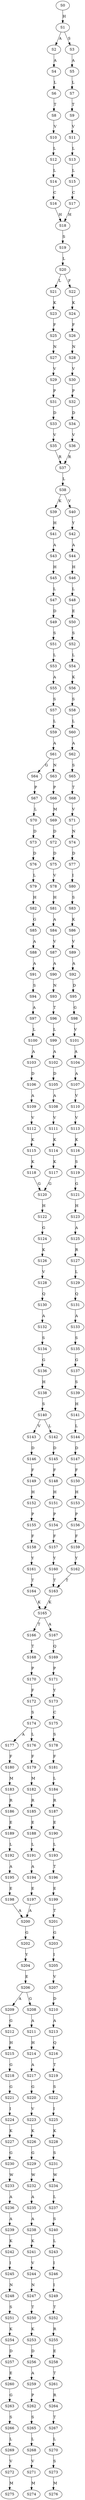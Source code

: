 strict digraph  {
	S0 -> S1 [ label = H ];
	S1 -> S2 [ label = A ];
	S1 -> S3 [ label = S ];
	S2 -> S4 [ label = A ];
	S3 -> S5 [ label = A ];
	S4 -> S6 [ label = L ];
	S5 -> S7 [ label = L ];
	S6 -> S8 [ label = T ];
	S7 -> S9 [ label = T ];
	S8 -> S10 [ label = V ];
	S9 -> S11 [ label = V ];
	S10 -> S12 [ label = L ];
	S11 -> S13 [ label = L ];
	S12 -> S14 [ label = L ];
	S13 -> S15 [ label = L ];
	S14 -> S16 [ label = C ];
	S15 -> S17 [ label = C ];
	S16 -> S18 [ label = H ];
	S17 -> S18 [ label = H ];
	S18 -> S19 [ label = S ];
	S19 -> S20 [ label = L ];
	S20 -> S21 [ label = L ];
	S20 -> S22 [ label = F ];
	S21 -> S23 [ label = K ];
	S22 -> S24 [ label = K ];
	S23 -> S25 [ label = F ];
	S24 -> S26 [ label = F ];
	S25 -> S27 [ label = N ];
	S26 -> S28 [ label = N ];
	S27 -> S29 [ label = V ];
	S28 -> S30 [ label = V ];
	S29 -> S31 [ label = P ];
	S30 -> S32 [ label = P ];
	S31 -> S33 [ label = D ];
	S32 -> S34 [ label = D ];
	S33 -> S35 [ label = V ];
	S34 -> S36 [ label = V ];
	S35 -> S37 [ label = R ];
	S36 -> S37 [ label = R ];
	S37 -> S38 [ label = L ];
	S38 -> S39 [ label = K ];
	S38 -> S40 [ label = V ];
	S39 -> S41 [ label = H ];
	S40 -> S42 [ label = Y ];
	S41 -> S43 [ label = A ];
	S42 -> S44 [ label = A ];
	S43 -> S45 [ label = H ];
	S44 -> S46 [ label = H ];
	S45 -> S47 [ label = L ];
	S46 -> S48 [ label = L ];
	S47 -> S49 [ label = D ];
	S48 -> S50 [ label = E ];
	S49 -> S51 [ label = S ];
	S50 -> S52 [ label = S ];
	S51 -> S53 [ label = L ];
	S52 -> S54 [ label = L ];
	S53 -> S55 [ label = A ];
	S54 -> S56 [ label = K ];
	S55 -> S57 [ label = S ];
	S56 -> S58 [ label = S ];
	S57 -> S59 [ label = L ];
	S58 -> S60 [ label = L ];
	S59 -> S61 [ label = A ];
	S60 -> S62 [ label = A ];
	S61 -> S63 [ label = N ];
	S61 -> S64 [ label = G ];
	S62 -> S65 [ label = S ];
	S63 -> S66 [ label = P ];
	S64 -> S67 [ label = P ];
	S65 -> S68 [ label = T ];
	S66 -> S69 [ label = M ];
	S67 -> S70 [ label = L ];
	S68 -> S71 [ label = V ];
	S69 -> S72 [ label = D ];
	S70 -> S73 [ label = D ];
	S71 -> S74 [ label = N ];
	S72 -> S75 [ label = D ];
	S73 -> S76 [ label = D ];
	S74 -> S77 [ label = D ];
	S75 -> S78 [ label = V ];
	S76 -> S79 [ label = L ];
	S77 -> S80 [ label = I ];
	S78 -> S81 [ label = H ];
	S79 -> S82 [ label = H ];
	S80 -> S83 [ label = S ];
	S81 -> S84 [ label = A ];
	S82 -> S85 [ label = G ];
	S83 -> S86 [ label = K ];
	S84 -> S87 [ label = V ];
	S85 -> S88 [ label = A ];
	S86 -> S89 [ label = V ];
	S87 -> S90 [ label = A ];
	S88 -> S91 [ label = A ];
	S89 -> S92 [ label = A ];
	S90 -> S93 [ label = N ];
	S91 -> S94 [ label = S ];
	S92 -> S95 [ label = D ];
	S93 -> S96 [ label = T ];
	S94 -> S97 [ label = A ];
	S95 -> S98 [ label = G ];
	S96 -> S99 [ label = L ];
	S97 -> S100 [ label = L ];
	S98 -> S101 [ label = V ];
	S99 -> S102 [ label = A ];
	S100 -> S103 [ label = A ];
	S101 -> S104 [ label = A ];
	S102 -> S105 [ label = D ];
	S103 -> S106 [ label = D ];
	S104 -> S107 [ label = A ];
	S105 -> S108 [ label = A ];
	S106 -> S109 [ label = A ];
	S107 -> S110 [ label = V ];
	S108 -> S111 [ label = V ];
	S109 -> S112 [ label = V ];
	S110 -> S113 [ label = V ];
	S111 -> S114 [ label = K ];
	S112 -> S115 [ label = K ];
	S113 -> S116 [ label = K ];
	S114 -> S117 [ label = K ];
	S115 -> S118 [ label = K ];
	S116 -> S119 [ label = S ];
	S117 -> S120 [ label = G ];
	S118 -> S120 [ label = G ];
	S119 -> S121 [ label = G ];
	S120 -> S122 [ label = H ];
	S121 -> S123 [ label = H ];
	S122 -> S124 [ label = G ];
	S123 -> S125 [ label = A ];
	S124 -> S126 [ label = K ];
	S125 -> S127 [ label = R ];
	S126 -> S128 [ label = V ];
	S127 -> S129 [ label = L ];
	S128 -> S130 [ label = Q ];
	S129 -> S131 [ label = Q ];
	S130 -> S132 [ label = A ];
	S131 -> S133 [ label = A ];
	S132 -> S134 [ label = S ];
	S133 -> S135 [ label = S ];
	S134 -> S136 [ label = G ];
	S135 -> S137 [ label = G ];
	S136 -> S138 [ label = H ];
	S137 -> S139 [ label = S ];
	S138 -> S140 [ label = S ];
	S139 -> S141 [ label = H ];
	S140 -> S142 [ label = L ];
	S140 -> S143 [ label = V ];
	S141 -> S144 [ label = L ];
	S142 -> S145 [ label = D ];
	S143 -> S146 [ label = D ];
	S144 -> S147 [ label = D ];
	S145 -> S148 [ label = F ];
	S146 -> S149 [ label = F ];
	S147 -> S150 [ label = F ];
	S148 -> S151 [ label = H ];
	S149 -> S152 [ label = H ];
	S150 -> S153 [ label = H ];
	S151 -> S154 [ label = P ];
	S152 -> S155 [ label = P ];
	S153 -> S156 [ label = P ];
	S154 -> S157 [ label = F ];
	S155 -> S158 [ label = F ];
	S156 -> S159 [ label = F ];
	S157 -> S160 [ label = Y ];
	S158 -> S161 [ label = Y ];
	S159 -> S162 [ label = Y ];
	S160 -> S163 [ label = T ];
	S161 -> S164 [ label = T ];
	S162 -> S163 [ label = T ];
	S163 -> S165 [ label = K ];
	S164 -> S165 [ label = K ];
	S165 -> S166 [ label = T ];
	S165 -> S167 [ label = A ];
	S166 -> S168 [ label = T ];
	S167 -> S169 [ label = Q ];
	S168 -> S170 [ label = P ];
	S169 -> S171 [ label = P ];
	S170 -> S172 [ label = F ];
	S171 -> S173 [ label = Y ];
	S172 -> S174 [ label = S ];
	S173 -> S175 [ label = C ];
	S174 -> S176 [ label = L ];
	S174 -> S177 [ label = A ];
	S175 -> S178 [ label = S ];
	S176 -> S179 [ label = F ];
	S177 -> S180 [ label = F ];
	S178 -> S181 [ label = F ];
	S179 -> S182 [ label = M ];
	S180 -> S183 [ label = M ];
	S181 -> S184 [ label = L ];
	S182 -> S185 [ label = R ];
	S183 -> S186 [ label = R ];
	S184 -> S187 [ label = R ];
	S185 -> S188 [ label = E ];
	S186 -> S189 [ label = E ];
	S187 -> S190 [ label = E ];
	S188 -> S191 [ label = L ];
	S189 -> S192 [ label = L ];
	S190 -> S193 [ label = L ];
	S191 -> S194 [ label = A ];
	S192 -> S195 [ label = A ];
	S193 -> S196 [ label = T ];
	S194 -> S197 [ label = E ];
	S195 -> S198 [ label = E ];
	S196 -> S199 [ label = E ];
	S197 -> S200 [ label = A ];
	S198 -> S200 [ label = A ];
	S199 -> S201 [ label = T ];
	S200 -> S202 [ label = G ];
	S201 -> S203 [ label = G ];
	S202 -> S204 [ label = Y ];
	S203 -> S205 [ label = I ];
	S204 -> S206 [ label = E ];
	S205 -> S207 [ label = V ];
	S206 -> S208 [ label = G ];
	S206 -> S209 [ label = A ];
	S207 -> S210 [ label = D ];
	S208 -> S211 [ label = A ];
	S209 -> S212 [ label = G ];
	S210 -> S213 [ label = A ];
	S211 -> S214 [ label = H ];
	S212 -> S215 [ label = H ];
	S213 -> S216 [ label = Q ];
	S214 -> S217 [ label = A ];
	S215 -> S218 [ label = G ];
	S216 -> S219 [ label = T ];
	S217 -> S220 [ label = G ];
	S218 -> S221 [ label = G ];
	S219 -> S222 [ label = S ];
	S220 -> S223 [ label = V ];
	S221 -> S224 [ label = I ];
	S222 -> S225 [ label = I ];
	S223 -> S226 [ label = K ];
	S224 -> S227 [ label = K ];
	S225 -> S228 [ label = K ];
	S226 -> S229 [ label = G ];
	S227 -> S230 [ label = G ];
	S228 -> S231 [ label = S ];
	S229 -> S232 [ label = W ];
	S230 -> S233 [ label = W ];
	S231 -> S234 [ label = W ];
	S232 -> S235 [ label = A ];
	S233 -> S236 [ label = A ];
	S234 -> S237 [ label = L ];
	S235 -> S238 [ label = A ];
	S236 -> S239 [ label = A ];
	S237 -> S240 [ label = S ];
	S238 -> S241 [ label = K ];
	S239 -> S242 [ label = K ];
	S240 -> S243 [ label = L ];
	S241 -> S244 [ label = V ];
	S242 -> S245 [ label = I ];
	S243 -> S246 [ label = I ];
	S244 -> S247 [ label = N ];
	S245 -> S248 [ label = N ];
	S246 -> S249 [ label = I ];
	S247 -> S250 [ label = T ];
	S248 -> S251 [ label = S ];
	S249 -> S252 [ label = T ];
	S250 -> S253 [ label = K ];
	S251 -> S254 [ label = K ];
	S252 -> S255 [ label = R ];
	S253 -> S256 [ label = D ];
	S254 -> S257 [ label = D ];
	S255 -> S258 [ label = E ];
	S256 -> S259 [ label = A ];
	S257 -> S260 [ label = E ];
	S258 -> S261 [ label = T ];
	S259 -> S262 [ label = P ];
	S260 -> S263 [ label = G ];
	S261 -> S264 [ label = R ];
	S262 -> S265 [ label = S ];
	S263 -> S266 [ label = S ];
	S264 -> S267 [ label = T ];
	S265 -> S268 [ label = L ];
	S266 -> S269 [ label = L ];
	S267 -> S270 [ label = L ];
	S268 -> S271 [ label = V ];
	S269 -> S272 [ label = V ];
	S270 -> S273 [ label = S ];
	S271 -> S274 [ label = M ];
	S272 -> S275 [ label = M ];
	S273 -> S276 [ label = M ];
}
